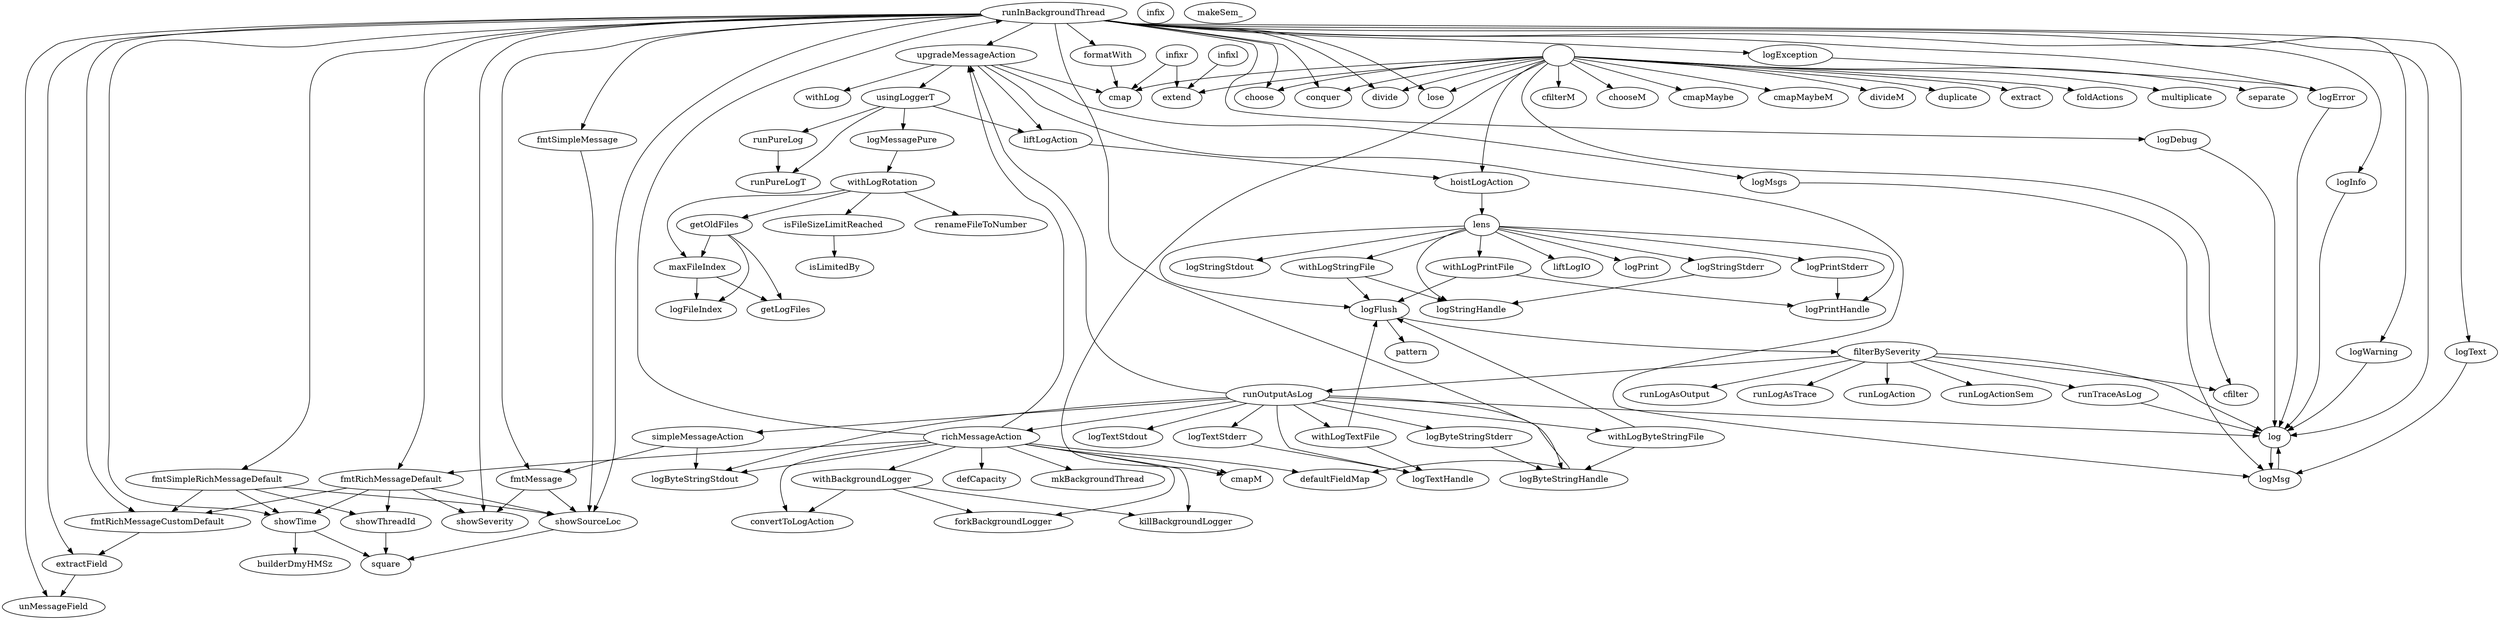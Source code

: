 strict digraph deps {
"builderDmyHMSz" [style=solid];
"cfilter" [style=solid];
"cfilterM" [style=solid];
"choose" [style=solid];
"chooseM" [style=solid];
"cmap" [style=solid];
"cmapM" [style=solid];
"cmapMaybe" [style=solid];
"cmapMaybeM" [style=solid];
"conquer" [style=solid];
"convertToLogAction" [style=solid];
"defCapacity" [style=solid];
"defaultFieldMap" [style=solid];
"divide" [style=solid];
"divideM" [style=solid];
"duplicate" [style=solid];
"extend" [style=solid];
"extract" [style=solid];
"extractField" [style=solid];
"filterBySeverity" [style=solid];
"fmtMessage" [style=solid];
"fmtRichMessageCustomDefault" [style=solid];
"fmtRichMessageDefault" [style=solid];
"fmtSimpleMessage" [style=solid];
"fmtSimpleRichMessageDefault" [style=solid];
"foldActions" [style=solid];
"forkBackgroundLogger" [style=solid];
"formatWith" [style=solid];
"getLogFiles" [style=solid];
"getOldFiles" [style=solid];
"hoistLogAction" [style=solid];
"infix" [style=solid];
"infixl" [style=solid];
"infixr" [style=solid];
"isFileSizeLimitReached" [style=solid];
"isLimitedBy" [style=solid];
"killBackgroundLogger" [style=solid];
"lens" [style=solid];
"liftLogAction" [style=solid];
"liftLogIO" [style=solid];
"log" [style=solid];
"logByteStringHandle" [style=solid];
"logByteStringStderr" [style=solid];
"logByteStringStdout" [style=solid];
"logDebug" [style=solid];
"logError" [style=solid];
"logException" [style=solid];
"logFileIndex" [style=solid];
"logFlush" [style=solid];
"logInfo" [style=solid];
"logMessagePure" [style=solid];
"logMsg" [style=solid];
"logMsgs" [style=solid];
"logPrint" [style=solid];
"logPrintHandle" [style=solid];
"logPrintStderr" [style=solid];
"logStringHandle" [style=solid];
"logStringStderr" [style=solid];
"logStringStdout" [style=solid];
"logText" [style=solid];
"logTextHandle" [style=solid];
"logTextStderr" [style=solid];
"logTextStdout" [style=solid];
"logWarning" [style=solid];
"lose" [style=solid];
"makeSem_" [style=solid];
"maxFileIndex" [style=solid];
"mkBackgroundThread" [style=solid];
"multiplicate" [style=solid];
"pattern" [style=solid];
"renameFileToNumber" [style=solid];
"richMessageAction" [style=solid];
"runInBackgroundThread" [style=solid];
"runLogAction" [style=solid];
"runLogActionSem" [style=solid];
"runLogAsOutput" [style=solid];
"runLogAsTrace" [style=solid];
"runOutputAsLog" [style=solid];
"runPureLog" [style=solid];
"runPureLogT" [style=solid];
"runTraceAsLog" [style=solid];
"separate" [style=solid];
"showSeverity" [style=solid];
"showSourceLoc" [style=solid];
"showThreadId" [style=solid];
"showTime" [style=solid];
"simpleMessageAction" [style=solid];
"square" [style=solid];
"unMessageField" [style=solid];
"upgradeMessageAction" [style=solid];
"usingLoggerT" [style=solid];
"withBackgroundLogger" [style=solid];
"withLog" [style=solid];
"withLogByteStringFile" [style=solid];
"withLogPrintFile" [style=solid];
"withLogRotation" [style=solid];
"withLogStringFile" [style=solid];
"withLogTextFile" [style=solid];
"" -> "cfilter";
"" -> "cfilterM";
"" -> "choose";
"" -> "chooseM";
"" -> "cmap";
"" -> "cmapM";
"" -> "cmapMaybe";
"" -> "cmapMaybeM";
"" -> "conquer";
"" -> "divide";
"" -> "divideM";
"" -> "duplicate";
"" -> "extend";
"" -> "extract";
"" -> "foldActions";
"" -> "hoistLogAction";
"" -> "lose";
"" -> "multiplicate";
"" -> "separate";
"extractField" -> "unMessageField";
"filterBySeverity" -> "cfilter";
"filterBySeverity" -> "log";
"filterBySeverity" -> "runLogAction";
"filterBySeverity" -> "runLogActionSem";
"filterBySeverity" -> "runLogAsOutput";
"filterBySeverity" -> "runLogAsTrace";
"filterBySeverity" -> "runOutputAsLog";
"filterBySeverity" -> "runTraceAsLog";
"fmtMessage" -> "showSeverity";
"fmtMessage" -> "showSourceLoc";
"fmtRichMessageCustomDefault" -> "extractField";
"fmtRichMessageDefault" -> "fmtRichMessageCustomDefault";
"fmtRichMessageDefault" -> "showSeverity";
"fmtRichMessageDefault" -> "showSourceLoc";
"fmtRichMessageDefault" -> "showThreadId";
"fmtRichMessageDefault" -> "showTime";
"fmtSimpleMessage" -> "showSourceLoc";
"fmtSimpleRichMessageDefault" -> "fmtRichMessageCustomDefault";
"fmtSimpleRichMessageDefault" -> "showSourceLoc";
"fmtSimpleRichMessageDefault" -> "showThreadId";
"fmtSimpleRichMessageDefault" -> "showTime";
"formatWith" -> "cmap";
"getOldFiles" -> "getLogFiles";
"getOldFiles" -> "logFileIndex";
"getOldFiles" -> "maxFileIndex";
"hoistLogAction" -> "lens";
"infixl" -> "extend";
"infixr" -> "cmap";
"infixr" -> "extend";
"isFileSizeLimitReached" -> "isLimitedBy";
"lens" -> "liftLogIO";
"lens" -> "logFlush";
"lens" -> "logPrint";
"lens" -> "logPrintHandle";
"lens" -> "logPrintStderr";
"lens" -> "logStringHandle";
"lens" -> "logStringStderr";
"lens" -> "logStringStdout";
"lens" -> "withLogPrintFile";
"lens" -> "withLogStringFile";
"liftLogAction" -> "hoistLogAction";
"log" -> "logMsg";
"logByteStringStderr" -> "logByteStringHandle";
"logDebug" -> "log";
"logError" -> "log";
"logException" -> "logError";
"logFlush" -> "filterBySeverity";
"logFlush" -> "pattern";
"logInfo" -> "log";
"logMessagePure" -> "withLogRotation";
"logMsg" -> "log";
"logMsgs" -> "logMsg";
"logPrintStderr" -> "logPrintHandle";
"logStringStderr" -> "logStringHandle";
"logText" -> "logMsg";
"logTextStderr" -> "logTextHandle";
"logWarning" -> "log";
"maxFileIndex" -> "getLogFiles";
"maxFileIndex" -> "logFileIndex";
"richMessageAction" -> "cmapM";
"richMessageAction" -> "convertToLogAction";
"richMessageAction" -> "defCapacity";
"richMessageAction" -> "defaultFieldMap";
"richMessageAction" -> "fmtRichMessageDefault";
"richMessageAction" -> "forkBackgroundLogger";
"richMessageAction" -> "killBackgroundLogger";
"richMessageAction" -> "logByteStringStdout";
"richMessageAction" -> "mkBackgroundThread";
"richMessageAction" -> "runInBackgroundThread";
"richMessageAction" -> "upgradeMessageAction";
"richMessageAction" -> "withBackgroundLogger";
"runInBackgroundThread" -> "choose";
"runInBackgroundThread" -> "conquer";
"runInBackgroundThread" -> "defaultFieldMap";
"runInBackgroundThread" -> "divide";
"runInBackgroundThread" -> "extractField";
"runInBackgroundThread" -> "fmtMessage";
"runInBackgroundThread" -> "fmtRichMessageCustomDefault";
"runInBackgroundThread" -> "fmtRichMessageDefault";
"runInBackgroundThread" -> "fmtSimpleMessage";
"runInBackgroundThread" -> "fmtSimpleRichMessageDefault";
"runInBackgroundThread" -> "formatWith";
"runInBackgroundThread" -> "log";
"runInBackgroundThread" -> "logDebug";
"runInBackgroundThread" -> "logError";
"runInBackgroundThread" -> "logException";
"runInBackgroundThread" -> "logInfo";
"runInBackgroundThread" -> "logText";
"runInBackgroundThread" -> "logWarning";
"runInBackgroundThread" -> "lose";
"runInBackgroundThread" -> "showSeverity";
"runInBackgroundThread" -> "showSourceLoc";
"runInBackgroundThread" -> "showTime";
"runInBackgroundThread" -> "unMessageField";
"runInBackgroundThread" -> "upgradeMessageAction";
"runOutputAsLog" -> "log";
"runOutputAsLog" -> "logByteStringHandle";
"runOutputAsLog" -> "logByteStringStderr";
"runOutputAsLog" -> "logByteStringStdout";
"runOutputAsLog" -> "logTextHandle";
"runOutputAsLog" -> "logTextStderr";
"runOutputAsLog" -> "logTextStdout";
"runOutputAsLog" -> "richMessageAction";
"runOutputAsLog" -> "simpleMessageAction";
"runOutputAsLog" -> "upgradeMessageAction";
"runOutputAsLog" -> "withLogByteStringFile";
"runOutputAsLog" -> "withLogTextFile";
"runPureLog" -> "runPureLogT";
"runTraceAsLog" -> "log";
"showSourceLoc" -> "square";
"showThreadId" -> "square";
"showTime" -> "builderDmyHMSz";
"showTime" -> "square";
"simpleMessageAction" -> "fmtMessage";
"simpleMessageAction" -> "logByteStringStdout";
"upgradeMessageAction" -> "cmap";
"upgradeMessageAction" -> "liftLogAction";
"upgradeMessageAction" -> "logMsg";
"upgradeMessageAction" -> "logMsgs";
"upgradeMessageAction" -> "usingLoggerT";
"upgradeMessageAction" -> "withLog";
"usingLoggerT" -> "liftLogAction";
"usingLoggerT" -> "logMessagePure";
"usingLoggerT" -> "runPureLog";
"usingLoggerT" -> "runPureLogT";
"withBackgroundLogger" -> "convertToLogAction";
"withBackgroundLogger" -> "forkBackgroundLogger";
"withBackgroundLogger" -> "killBackgroundLogger";
"withLogByteStringFile" -> "logByteStringHandle";
"withLogByteStringFile" -> "logFlush";
"withLogPrintFile" -> "logFlush";
"withLogPrintFile" -> "logPrintHandle";
"withLogRotation" -> "getOldFiles";
"withLogRotation" -> "isFileSizeLimitReached";
"withLogRotation" -> "maxFileIndex";
"withLogRotation" -> "renameFileToNumber";
"withLogStringFile" -> "logFlush";
"withLogStringFile" -> "logStringHandle";
"withLogTextFile" -> "logFlush";
"withLogTextFile" -> "logTextHandle";
}
